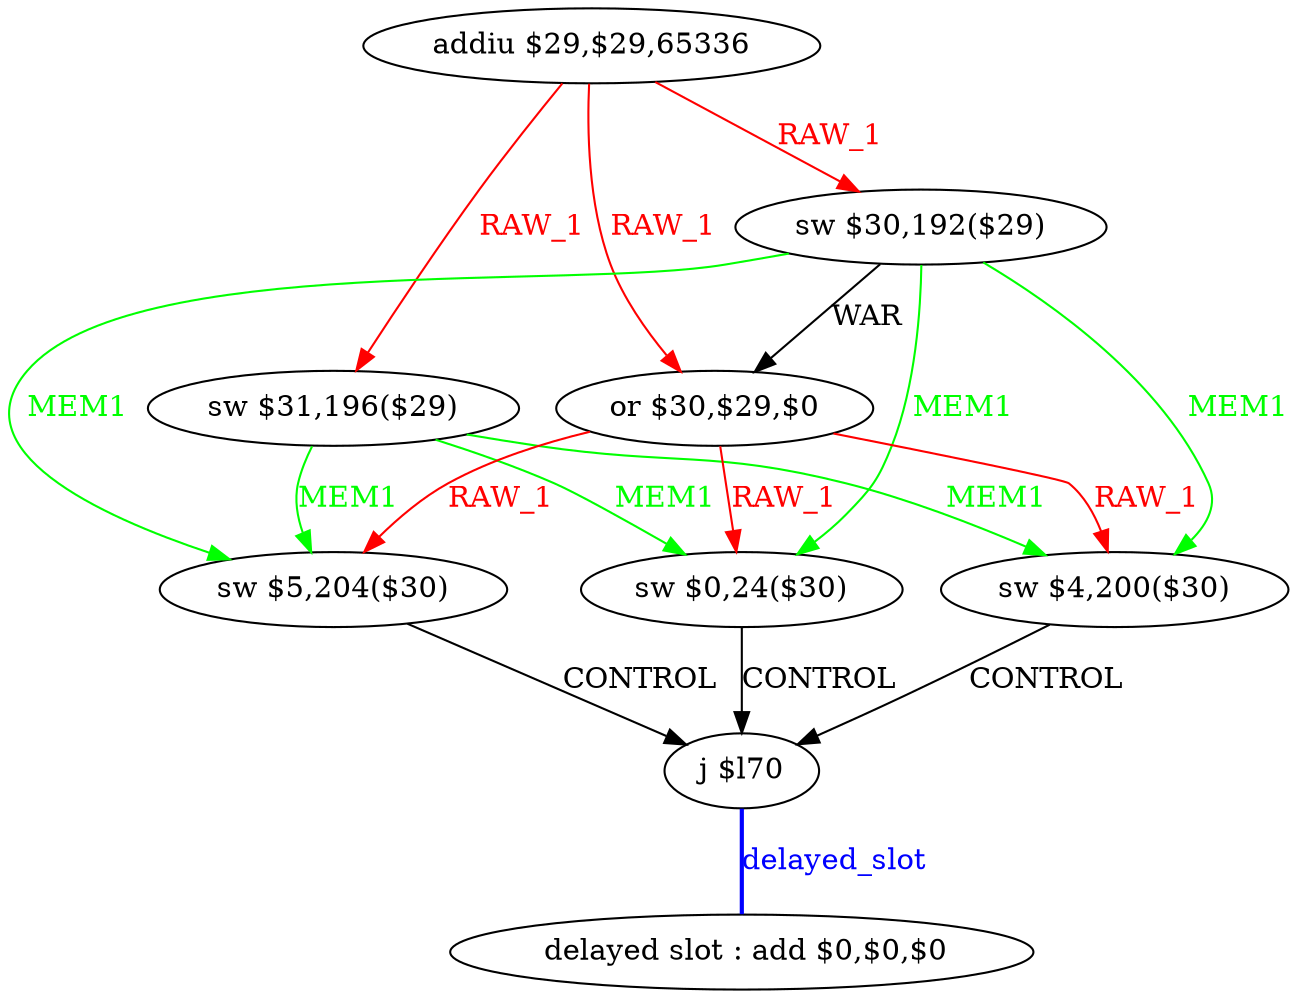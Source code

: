 digraph G1 {
node [shape = ellipse];
i8 [label = " delayed slot : add $0,$0,$0"] ;
i7 ->  i8 [style = bold, dir= none, fontcolor = blue, color = blue, label= "delayed_slot"];
i7 [label = "j $l70"] ;
i0 [label = "addiu $29,$29,65336"] ;
i0 ->  i1 [color = red, fontcolor = red, label= "RAW_1"];
i0 ->  i2 [color = red, fontcolor = red, label= "RAW_1"];
i0 ->  i3 [color = red, fontcolor = red, label= "RAW_1"];
i1 [label = "sw $31,196($29)"] ;
i1 ->  i4 [color = green, fontcolor = green, label= "MEM1"];
i1 ->  i5 [color = green, fontcolor = green, label= "MEM1"];
i1 ->  i6 [color = green, fontcolor = green, label= "MEM1"];
i4 [label = "sw $4,200($30)"] ;
i4 ->  i7 [label= "CONTROL"];
i5 [label = "sw $5,204($30)"] ;
i5 ->  i7 [label= "CONTROL"];
i6 [label = "sw $0,24($30)"] ;
i6 ->  i7 [label= "CONTROL"];
i2 [label = "sw $30,192($29)"] ;
i2 ->  i3 [label= "WAR"];
i2 ->  i4 [color = green, fontcolor = green, label= "MEM1"];
i2 ->  i5 [color = green, fontcolor = green, label= "MEM1"];
i2 ->  i6 [color = green, fontcolor = green, label= "MEM1"];
i3 [label = "or $30,$29,$0"] ;
i3 ->  i4 [color = red, fontcolor = red, label= "RAW_1"];
i3 ->  i5 [color = red, fontcolor = red, label= "RAW_1"];
i3 ->  i6 [color = red, fontcolor = red, label= "RAW_1"];
}
